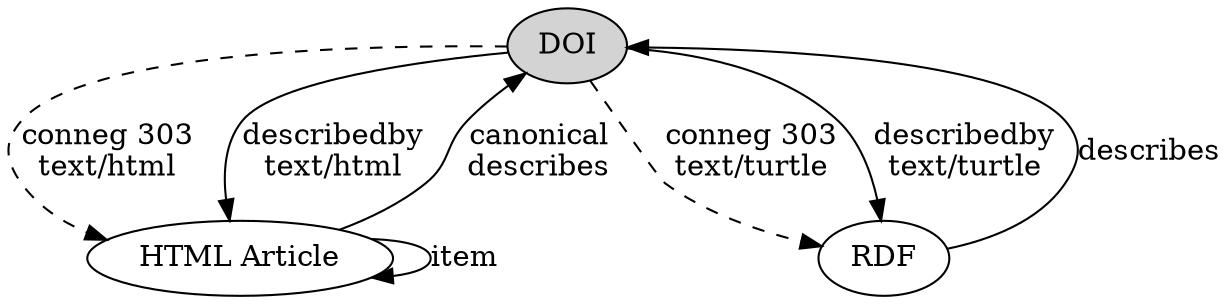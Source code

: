 digraph DLIB {
  DOI [ style=filled ]
  DOI -> "HTML Article" [ style=dashed, label="conneg 303\ntext/html" ]
  DOI -> "HTML Article" [ label="describedby\ntext/html" ]
  DOI -> RDF [ style=dashed, label="conneg 303\ntext/turtle" ]
  DOI -> RDF [ label="describedby\ntext/turtle" ]
  "HTML Article" -> DOI [ label="canonical\ndescribes" ]
  RDF -> DOI [ label="describes" ]
  "HTML Article" -> "HTML Article"  [ label="item" ]
}
